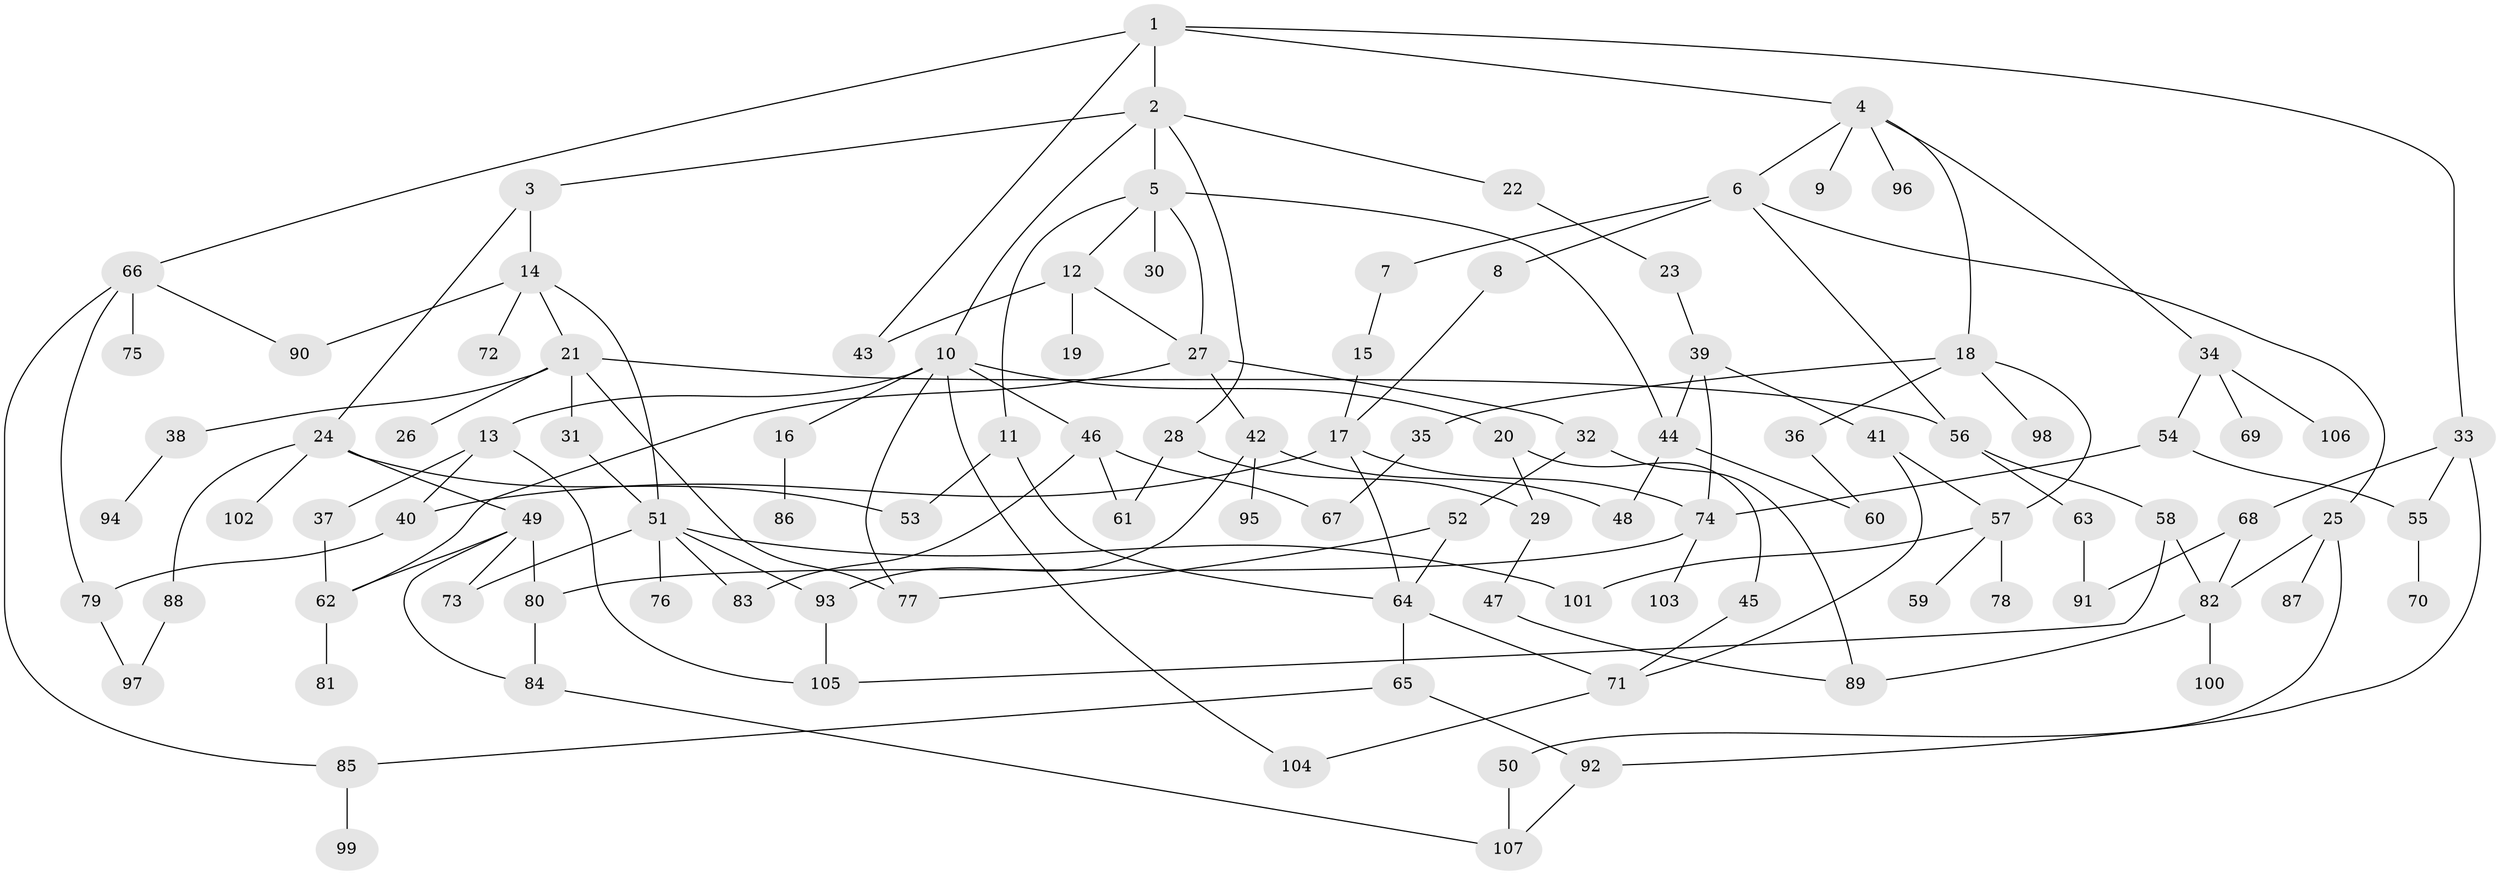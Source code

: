 // coarse degree distribution, {9: 0.03125, 21: 0.03125, 15: 0.03125, 1: 0.34375, 6: 0.125, 4: 0.1875, 2: 0.1875, 5: 0.0625}
// Generated by graph-tools (version 1.1) at 2025/17/03/04/25 18:17:07]
// undirected, 107 vertices, 152 edges
graph export_dot {
graph [start="1"]
  node [color=gray90,style=filled];
  1;
  2;
  3;
  4;
  5;
  6;
  7;
  8;
  9;
  10;
  11;
  12;
  13;
  14;
  15;
  16;
  17;
  18;
  19;
  20;
  21;
  22;
  23;
  24;
  25;
  26;
  27;
  28;
  29;
  30;
  31;
  32;
  33;
  34;
  35;
  36;
  37;
  38;
  39;
  40;
  41;
  42;
  43;
  44;
  45;
  46;
  47;
  48;
  49;
  50;
  51;
  52;
  53;
  54;
  55;
  56;
  57;
  58;
  59;
  60;
  61;
  62;
  63;
  64;
  65;
  66;
  67;
  68;
  69;
  70;
  71;
  72;
  73;
  74;
  75;
  76;
  77;
  78;
  79;
  80;
  81;
  82;
  83;
  84;
  85;
  86;
  87;
  88;
  89;
  90;
  91;
  92;
  93;
  94;
  95;
  96;
  97;
  98;
  99;
  100;
  101;
  102;
  103;
  104;
  105;
  106;
  107;
  1 -- 2;
  1 -- 4;
  1 -- 33;
  1 -- 43;
  1 -- 66;
  2 -- 3;
  2 -- 5;
  2 -- 10;
  2 -- 22;
  2 -- 28;
  3 -- 14;
  3 -- 24;
  4 -- 6;
  4 -- 9;
  4 -- 18;
  4 -- 34;
  4 -- 96;
  5 -- 11;
  5 -- 12;
  5 -- 30;
  5 -- 44;
  5 -- 27;
  6 -- 7;
  6 -- 8;
  6 -- 25;
  6 -- 56;
  7 -- 15;
  8 -- 17;
  10 -- 13;
  10 -- 16;
  10 -- 20;
  10 -- 46;
  10 -- 77;
  10 -- 104;
  11 -- 53;
  11 -- 64;
  12 -- 19;
  12 -- 27;
  12 -- 43;
  13 -- 37;
  13 -- 40;
  13 -- 105;
  14 -- 21;
  14 -- 72;
  14 -- 51;
  14 -- 90;
  15 -- 17;
  16 -- 86;
  17 -- 64;
  17 -- 74;
  17 -- 40;
  18 -- 35;
  18 -- 36;
  18 -- 98;
  18 -- 57;
  20 -- 45;
  20 -- 29;
  21 -- 26;
  21 -- 31;
  21 -- 38;
  21 -- 56;
  21 -- 77;
  22 -- 23;
  23 -- 39;
  24 -- 49;
  24 -- 88;
  24 -- 102;
  24 -- 53;
  25 -- 50;
  25 -- 87;
  25 -- 82;
  27 -- 32;
  27 -- 42;
  27 -- 62;
  28 -- 29;
  28 -- 61;
  29 -- 47;
  31 -- 51;
  32 -- 52;
  32 -- 89;
  33 -- 55;
  33 -- 68;
  33 -- 92;
  34 -- 54;
  34 -- 69;
  34 -- 106;
  35 -- 67;
  36 -- 60;
  37 -- 62;
  38 -- 94;
  39 -- 41;
  39 -- 44;
  39 -- 74;
  40 -- 79;
  41 -- 57;
  41 -- 71;
  42 -- 95;
  42 -- 93;
  42 -- 48;
  44 -- 48;
  44 -- 60;
  45 -- 71;
  46 -- 61;
  46 -- 83;
  46 -- 67;
  47 -- 89;
  49 -- 73;
  49 -- 80;
  49 -- 84;
  49 -- 62;
  50 -- 107;
  51 -- 76;
  51 -- 93;
  51 -- 101;
  51 -- 83;
  51 -- 73;
  52 -- 77;
  52 -- 64;
  54 -- 55;
  54 -- 74;
  55 -- 70;
  56 -- 58;
  56 -- 63;
  57 -- 59;
  57 -- 78;
  57 -- 101;
  58 -- 82;
  58 -- 105;
  62 -- 81;
  63 -- 91;
  64 -- 65;
  64 -- 71;
  65 -- 92;
  65 -- 85;
  66 -- 75;
  66 -- 85;
  66 -- 90;
  66 -- 79;
  68 -- 82;
  68 -- 91;
  71 -- 104;
  74 -- 80;
  74 -- 103;
  79 -- 97;
  80 -- 84;
  82 -- 100;
  82 -- 89;
  84 -- 107;
  85 -- 99;
  88 -- 97;
  92 -- 107;
  93 -- 105;
}
